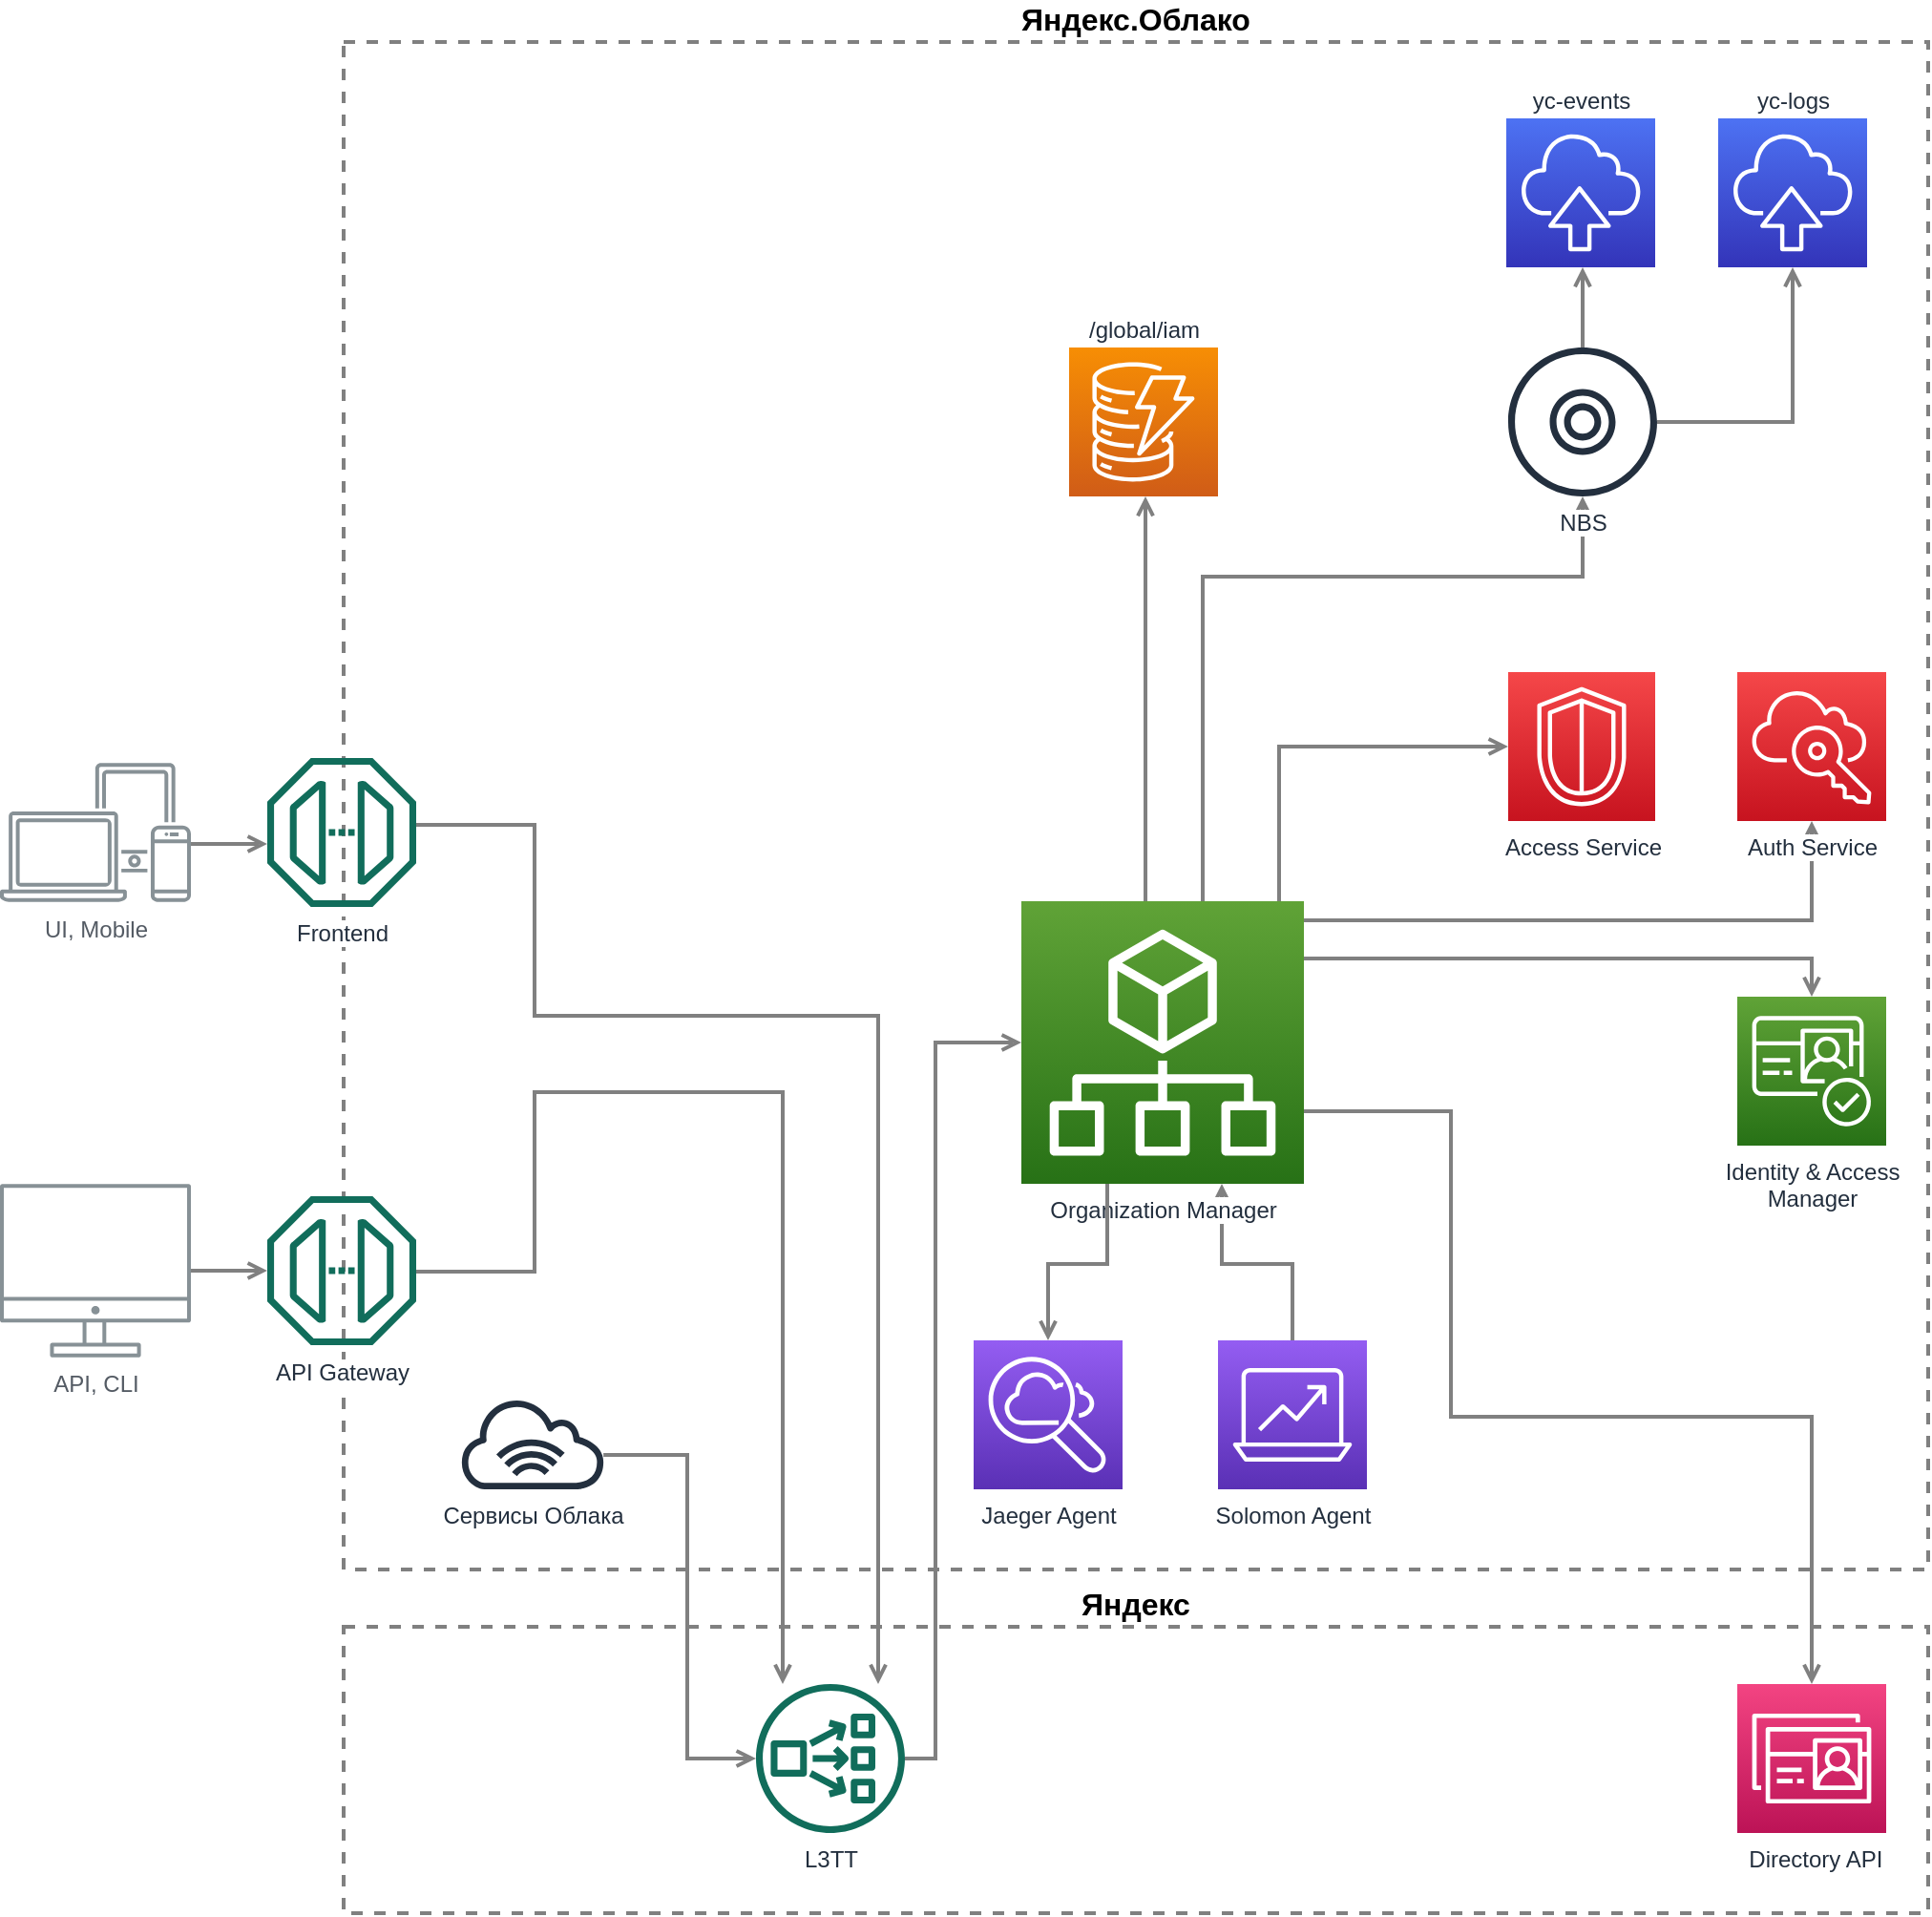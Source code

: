 <mxfile version="12.7.0" type="device"><diagram id="Ht1M8jgEwFfnCIfOTk4-" name="Page-1"><mxGraphModel dx="3105" dy="1944" grid="1" gridSize="10" guides="1" tooltips="1" connect="1" arrows="1" fold="1" page="1" pageScale="1" pageWidth="1169" pageHeight="827" math="0" shadow="0"><root><mxCell id="0"/><mxCell id="1" parent="0"/><mxCell id="xaTdrECoSGB3_0b03LoP-50" value="&lt;div style=&quot;font-size: 16px;&quot;&gt;Яндекс.Облако&lt;/div&gt;" style="rounded=0;whiteSpace=wrap;html=1;strokeColor=#808080;strokeWidth=2;fillColor=none;gradientColor=#F34482;dashed=1;labelPosition=center;verticalLabelPosition=top;align=center;verticalAlign=bottom;fontSize=16;fontStyle=1" parent="1" vertex="1"><mxGeometry x="150" y="-340" width="830" height="800" as="geometry"/></mxCell><mxCell id="DNAT5pS3erkHpioKnc6O-38" value="&lt;div style=&quot;font-size: 16px&quot;&gt;Яндекс&lt;/div&gt;" style="rounded=0;whiteSpace=wrap;html=1;strokeColor=#808080;strokeWidth=2;fillColor=none;gradientColor=#F34482;dashed=1;labelPosition=center;verticalLabelPosition=top;align=center;verticalAlign=bottom;fontSize=16;fontStyle=1" parent="1" vertex="1"><mxGeometry x="150" y="490" width="830" height="150" as="geometry"/></mxCell><mxCell id="DNAT5pS3erkHpioKnc6O-11" value="" style="edgeStyle=orthogonalEdgeStyle;html=1;endArrow=none;elbow=vertical;startArrow=open;startFill=0;strokeColor=#808080;rounded=0;strokeWidth=2;endFill=0;" parent="1" source="DNAT5pS3erkHpioKnc6O-27" target="DNAT5pS3erkHpioKnc6O-10" edge="1"><mxGeometry width="100" relative="1" as="geometry"><mxPoint x="610" y="389" as="sourcePoint"/><mxPoint x="503" y="240" as="targetPoint"/><Array as="points"><mxPoint x="330" y="559"/><mxPoint x="330" y="400"/></Array></mxGeometry></mxCell><mxCell id="UEzPUAAOIrF-is8g5C7q-109" value="API, CLI" style="outlineConnect=0;gradientColor=none;fontColor=#545B64;strokeColor=none;fillColor=#879196;dashed=0;verticalLabelPosition=bottom;verticalAlign=top;align=center;html=1;fontSize=12;fontStyle=0;aspect=fixed;shape=mxgraph.aws4.illustration_desktop;pointerEvents=1;labelBackgroundColor=#ffffff;" parent="1" vertex="1"><mxGeometry x="-30" y="258" width="100" height="91" as="geometry"/></mxCell><mxCell id="xaTdrECoSGB3_0b03LoP-2" value="UI, Mobile" style="outlineConnect=0;gradientColor=none;fontColor=#545B64;strokeColor=none;fillColor=#879196;dashed=0;verticalLabelPosition=bottom;verticalAlign=top;align=center;html=1;fontSize=12;fontStyle=0;aspect=fixed;shape=mxgraph.aws4.illustration_devices;pointerEvents=1" parent="1" vertex="1"><mxGeometry x="-30" y="37.5" width="100" height="73" as="geometry"/></mxCell><mxCell id="xaTdrECoSGB3_0b03LoP-3" value="/global/iam" style="outlineConnect=0;fontColor=#232F3E;gradientColor=#F78E04;gradientDirection=north;fillColor=#D05C17;strokeColor=#ffffff;dashed=0;verticalLabelPosition=top;verticalAlign=bottom;align=center;html=1;fontSize=12;fontStyle=0;aspect=fixed;shape=mxgraph.aws4.resourceIcon;resIcon=mxgraph.aws4.dynamodb;labelPosition=center;" parent="1" vertex="1"><mxGeometry x="530" y="-180" width="78" height="78" as="geometry"/></mxCell><mxCell id="xaTdrECoSGB3_0b03LoP-9" value="Access Service" style="outlineConnect=0;fontColor=#232F3E;gradientColor=#F54749;gradientDirection=north;fillColor=#C7131F;strokeColor=#ffffff;dashed=0;verticalLabelPosition=bottom;verticalAlign=top;align=center;html=1;fontSize=12;fontStyle=0;aspect=fixed;shape=mxgraph.aws4.resourceIcon;resIcon=mxgraph.aws4.security_identity_and_compliance;" parent="1" vertex="1"><mxGeometry x="760" y="-10" width="77" height="78" as="geometry"/></mxCell><mxCell id="xaTdrECoSGB3_0b03LoP-35" value="" style="edgeStyle=orthogonalEdgeStyle;html=1;endArrow=none;elbow=vertical;startArrow=open;startFill=0;strokeColor=#808080;rounded=0;strokeWidth=2;endFill=0;" parent="1" source="xaTdrECoSGB3_0b03LoP-3" edge="1"><mxGeometry width="100" relative="1" as="geometry"><mxPoint x="650" y="20" as="sourcePoint"/><mxPoint x="570" y="110" as="targetPoint"/><Array as="points"><mxPoint x="570" y="20"/><mxPoint x="570" y="20"/></Array></mxGeometry></mxCell><mxCell id="xaTdrECoSGB3_0b03LoP-56" value="" style="edgeStyle=orthogonalEdgeStyle;html=1;endArrow=none;elbow=vertical;startArrow=open;startFill=0;strokeColor=#808080;rounded=0;strokeWidth=2;endFill=0;" parent="1" target="xaTdrECoSGB3_0b03LoP-2" edge="1"><mxGeometry width="100" relative="1" as="geometry"><mxPoint x="110" y="80" as="sourcePoint"/><mxPoint x="-130" y="103" as="targetPoint"/><Array as="points"><mxPoint x="80" y="80"/><mxPoint x="80" y="80"/></Array></mxGeometry></mxCell><mxCell id="xaTdrECoSGB3_0b03LoP-57" value="" style="edgeStyle=orthogonalEdgeStyle;html=1;endArrow=none;elbow=vertical;startArrow=open;startFill=0;strokeColor=#808080;rounded=0;strokeWidth=2;endFill=0;" parent="1" source="DNAT5pS3erkHpioKnc6O-23" target="UEzPUAAOIrF-is8g5C7q-109" edge="1"><mxGeometry width="100" relative="1" as="geometry"><mxPoint x="110" y="303.5" as="sourcePoint"/><mxPoint x="41" y="472" as="targetPoint"/><Array as="points"/></mxGeometry></mxCell><mxCell id="xaTdrECoSGB3_0b03LoP-59" value="" style="edgeStyle=orthogonalEdgeStyle;html=1;endArrow=none;elbow=vertical;startArrow=open;startFill=0;strokeColor=#808080;rounded=0;strokeWidth=2;endFill=0;" parent="1" source="DNAT5pS3erkHpioKnc6O-27" edge="1"><mxGeometry width="100" relative="1" as="geometry"><mxPoint x="380" y="162" as="sourcePoint"/><mxPoint x="188" y="70" as="targetPoint"/><Array as="points"><mxPoint x="430" y="170"/><mxPoint x="250" y="170"/><mxPoint x="250" y="70"/></Array></mxGeometry></mxCell><mxCell id="xaTdrECoSGB3_0b03LoP-64" value="" style="edgeStyle=orthogonalEdgeStyle;html=1;endArrow=none;elbow=vertical;startArrow=open;startFill=0;strokeColor=#808080;rounded=0;strokeWidth=2;endFill=0;" parent="1" source="DNAT5pS3erkHpioKnc6O-27" edge="1"><mxGeometry width="100" relative="1" as="geometry"><mxPoint x="390" y="290" as="sourcePoint"/><mxPoint x="188" y="304" as="targetPoint"/><Array as="points"><mxPoint x="380" y="210"/><mxPoint x="250" y="210"/><mxPoint x="250" y="304"/></Array></mxGeometry></mxCell><mxCell id="DNAT5pS3erkHpioKnc6O-8" value="" style="edgeStyle=orthogonalEdgeStyle;html=1;endArrow=none;elbow=vertical;startArrow=open;startFill=0;strokeColor=#808080;rounded=0;strokeWidth=2;endFill=0;" parent="1" source="xaTdrECoSGB3_0b03LoP-9" edge="1"><mxGeometry width="100" relative="1" as="geometry"><mxPoint x="979" y="160" as="sourcePoint"/><mxPoint x="640" y="110" as="targetPoint"/><Array as="points"><mxPoint x="640" y="29"/></Array></mxGeometry></mxCell><mxCell id="DNAT5pS3erkHpioKnc6O-10" value="Сервисы Облака" style="outlineConnect=0;fontColor=#232F3E;gradientColor=none;fillColor=#232F3E;strokeColor=none;dashed=0;verticalLabelPosition=bottom;verticalAlign=top;align=center;html=1;fontSize=12;fontStyle=0;aspect=fixed;pointerEvents=1;shape=mxgraph.aws4.internet_alt1;" parent="1" vertex="1"><mxGeometry x="210" y="370" width="78" height="48" as="geometry"/></mxCell><mxCell id="DNAT5pS3erkHpioKnc6O-22" value="Frontend" style="outlineConnect=0;fontColor=#232F3E;gradientColor=none;fillColor=#116D5B;strokeColor=none;dashed=0;verticalLabelPosition=bottom;verticalAlign=top;align=center;html=1;fontSize=12;fontStyle=0;aspect=fixed;pointerEvents=1;shape=mxgraph.aws4.endpoint;labelBackgroundColor=#ffffff;" parent="1" vertex="1"><mxGeometry x="110" y="35" width="78" height="78" as="geometry"/></mxCell><mxCell id="DNAT5pS3erkHpioKnc6O-23" value="API Gateway" style="outlineConnect=0;fontColor=#232F3E;gradientColor=none;fillColor=#116D5B;strokeColor=none;dashed=0;verticalLabelPosition=bottom;verticalAlign=top;align=center;html=1;fontSize=12;fontStyle=0;aspect=fixed;pointerEvents=1;shape=mxgraph.aws4.endpoint;labelBackgroundColor=#ffffff;" parent="1" vertex="1"><mxGeometry x="110" y="264.5" width="78" height="78" as="geometry"/></mxCell><mxCell id="DNAT5pS3erkHpioKnc6O-27" value="L3TT" style="outlineConnect=0;fontColor=#232F3E;gradientColor=none;fillColor=#116D5B;strokeColor=none;dashed=0;verticalLabelPosition=bottom;verticalAlign=top;align=center;html=1;fontSize=12;fontStyle=0;aspect=fixed;pointerEvents=1;shape=mxgraph.aws4.network_load_balancer;labelBackgroundColor=#ffffff;" parent="1" vertex="1"><mxGeometry x="366" y="520" width="78" height="78" as="geometry"/></mxCell><mxCell id="DNAT5pS3erkHpioKnc6O-29" value="" style="edgeStyle=orthogonalEdgeStyle;html=1;endArrow=none;elbow=vertical;startArrow=open;startFill=0;strokeColor=#808080;rounded=0;strokeWidth=2;endFill=0;" parent="1" target="DNAT5pS3erkHpioKnc6O-27" edge="1"><mxGeometry width="100" relative="1" as="geometry"><mxPoint x="505" y="184" as="sourcePoint"/><mxPoint x="30" y="90" as="targetPoint"/><Array as="points"><mxPoint x="460" y="184"/><mxPoint x="460" y="559"/></Array></mxGeometry></mxCell><mxCell id="DNAT5pS3erkHpioKnc6O-48" value="" style="edgeStyle=orthogonalEdgeStyle;html=1;endArrow=open;elbow=vertical;startArrow=none;startFill=0;strokeColor=#808080;rounded=0;strokeWidth=2;endFill=0;" parent="1" source="DNAT5pS3erkHpioKnc6O-49" edge="1"><mxGeometry width="100" relative="1" as="geometry"><mxPoint x="510" y="350" as="sourcePoint"/><mxPoint x="610" y="258" as="targetPoint"/><Array as="points"><mxPoint x="647" y="300"/><mxPoint x="610" y="300"/></Array></mxGeometry></mxCell><mxCell id="DNAT5pS3erkHpioKnc6O-49" value="Solomon Agent" style="outlineConnect=0;fontColor=#232F3E;gradientColor=#945DF2;gradientDirection=north;fillColor=#5A30B5;strokeColor=#ffffff;dashed=0;verticalLabelPosition=bottom;verticalAlign=top;align=center;html=1;fontSize=12;fontStyle=0;aspect=fixed;shape=mxgraph.aws4.resourceIcon;resIcon=mxgraph.aws4.analytics;labelBackgroundColor=#ffffff;" parent="1" vertex="1"><mxGeometry x="608" y="340" width="78" height="78" as="geometry"/></mxCell><mxCell id="DNAT5pS3erkHpioKnc6O-47" value="Organization Manager" style="outlineConnect=0;fontColor=#232F3E;gradientColor=#60A337;gradientDirection=north;fillColor=#277116;strokeColor=#ffffff;dashed=0;verticalLabelPosition=bottom;verticalAlign=top;align=center;html=1;fontSize=12;fontStyle=0;aspect=fixed;shape=mxgraph.aws4.resourceIcon;resIcon=mxgraph.aws4.organizations;labelBackgroundColor=#ffffff;" parent="1" vertex="1"><mxGeometry x="505" y="110" width="148" height="148" as="geometry"/></mxCell><mxCell id="DNAT5pS3erkHpioKnc6O-50" value="&lt;div&gt;Identity &amp;amp; Access&lt;/div&gt;&lt;div&gt;Manager&lt;/div&gt;" style="outlineConnect=0;fontColor=#232F3E;gradientColor=#60A337;gradientDirection=north;fillColor=#277116;strokeColor=#ffffff;dashed=0;verticalLabelPosition=bottom;verticalAlign=top;align=center;html=1;fontSize=12;fontStyle=0;aspect=fixed;shape=mxgraph.aws4.resourceIcon;resIcon=mxgraph.aws4.cognito;" parent="1" vertex="1"><mxGeometry x="880" y="160" width="78" height="78" as="geometry"/></mxCell><mxCell id="DNAT5pS3erkHpioKnc6O-51" value="" style="edgeStyle=orthogonalEdgeStyle;html=1;endArrow=none;elbow=vertical;startArrow=open;startFill=0;strokeColor=#808080;rounded=0;strokeWidth=2;endFill=0;" parent="1" source="DNAT5pS3erkHpioKnc6O-50" target="DNAT5pS3erkHpioKnc6O-47" edge="1"><mxGeometry width="100" relative="1" as="geometry"><mxPoint x="770" y="209" as="sourcePoint"/><mxPoint x="663" y="209" as="targetPoint"/><Array as="points"><mxPoint x="919" y="140"/></Array></mxGeometry></mxCell><mxCell id="DNAT5pS3erkHpioKnc6O-53" value="&amp;nbsp;Directory API" style="outlineConnect=0;fontColor=#232F3E;gradientColor=#F34482;gradientDirection=north;fillColor=#BC1356;strokeColor=#ffffff;dashed=0;verticalLabelPosition=bottom;verticalAlign=top;align=center;html=1;fontSize=12;fontStyle=0;aspect=fixed;shape=mxgraph.aws4.resourceIcon;resIcon=mxgraph.aws4.directory_service;labelBackgroundColor=#ffffff;" parent="1" vertex="1"><mxGeometry x="880" y="520" width="78" height="78" as="geometry"/></mxCell><mxCell id="DNAT5pS3erkHpioKnc6O-54" value="" style="edgeStyle=orthogonalEdgeStyle;html=1;endArrow=none;elbow=vertical;startArrow=open;startFill=0;strokeColor=#808080;rounded=0;strokeWidth=2;endFill=0;" parent="1" source="DNAT5pS3erkHpioKnc6O-53" edge="1"><mxGeometry width="100" relative="1" as="geometry"><mxPoint x="919" y="550" as="sourcePoint"/><mxPoint x="653" y="220" as="targetPoint"/><Array as="points"><mxPoint x="919" y="380"/><mxPoint x="730" y="380"/><mxPoint x="730" y="220"/></Array></mxGeometry></mxCell><mxCell id="DNAT5pS3erkHpioKnc6O-56" value="" style="edgeStyle=orthogonalEdgeStyle;html=1;endArrow=none;elbow=vertical;startArrow=open;startFill=0;strokeColor=#808080;rounded=0;strokeWidth=2;endFill=0;" parent="1" source="DNAT5pS3erkHpioKnc6O-55" target="DNAT5pS3erkHpioKnc6O-47" edge="1"><mxGeometry width="100" relative="1" as="geometry"><mxPoint x="770" y="39" as="sourcePoint"/><mxPoint x="650" y="120" as="targetPoint"/><Array as="points"><mxPoint x="919" y="120"/></Array></mxGeometry></mxCell><mxCell id="DNAT5pS3erkHpioKnc6O-55" value="Auth Service" style="outlineConnect=0;fontColor=#232F3E;gradientColor=#F54749;gradientDirection=north;fillColor=#C7131F;strokeColor=#ffffff;dashed=0;verticalLabelPosition=bottom;verticalAlign=top;align=center;html=1;fontSize=12;fontStyle=0;aspect=fixed;shape=mxgraph.aws4.resourceIcon;resIcon=mxgraph.aws4.single_sign_on;labelBackgroundColor=#ffffff;" parent="1" vertex="1"><mxGeometry x="880" y="-10" width="78" height="78" as="geometry"/></mxCell><mxCell id="DNAT5pS3erkHpioKnc6O-59" value="yc-logs" style="outlineConnect=0;fontColor=#232F3E;gradientColor=#4D72F3;gradientDirection=north;fillColor=#3334B9;strokeColor=#ffffff;dashed=0;verticalLabelPosition=top;verticalAlign=bottom;align=center;html=1;fontSize=12;fontStyle=0;aspect=fixed;shape=mxgraph.aws4.resourceIcon;resIcon=mxgraph.aws4.migration_and_transfer;labelPosition=center;" parent="1" vertex="1"><mxGeometry x="870" y="-300" width="78" height="78" as="geometry"/></mxCell><mxCell id="DNAT5pS3erkHpioKnc6O-60" value="" style="edgeStyle=orthogonalEdgeStyle;html=1;endArrow=none;elbow=vertical;startArrow=open;startFill=0;strokeColor=#808080;rounded=0;strokeWidth=2;endFill=0;" parent="1" edge="1"><mxGeometry width="100" relative="1" as="geometry"><mxPoint x="799" y="-102" as="sourcePoint"/><mxPoint x="600" y="110" as="targetPoint"/><Array as="points"><mxPoint x="799" y="-60"/><mxPoint x="600" y="-60"/></Array></mxGeometry></mxCell><mxCell id="DNAT5pS3erkHpioKnc6O-62" value="" style="edgeStyle=orthogonalEdgeStyle;html=1;endArrow=none;elbow=vertical;startArrow=open;startFill=0;strokeColor=#808080;rounded=0;strokeWidth=2;endFill=0;" parent="1" target="DNAT5pS3erkHpioKnc6O-57" edge="1"><mxGeometry width="100" relative="1" as="geometry"><mxPoint x="909" y="-222" as="sourcePoint"/><mxPoint x="820" y="-180" as="targetPoint"/><Array as="points"><mxPoint x="909" y="-141"/></Array></mxGeometry></mxCell><mxCell id="DNAT5pS3erkHpioKnc6O-57" value="NBS" style="outlineConnect=0;fontColor=#232F3E;gradientColor=none;fillColor=#232F3E;strokeColor=none;dashed=0;verticalLabelPosition=bottom;verticalAlign=top;align=center;html=1;fontSize=12;fontStyle=0;aspect=fixed;pointerEvents=1;shape=mxgraph.aws4.disk;labelBackgroundColor=#ffffff;" parent="1" vertex="1"><mxGeometry x="760" y="-180" width="78" height="78" as="geometry"/></mxCell><mxCell id="JZiHYUlE3Ghv0au9SrJ8-1" value="yc-events" style="outlineConnect=0;fontColor=#232F3E;gradientColor=#4D72F3;gradientDirection=north;fillColor=#3334B9;strokeColor=#ffffff;dashed=0;verticalLabelPosition=top;verticalAlign=bottom;align=center;html=1;fontSize=12;fontStyle=0;aspect=fixed;shape=mxgraph.aws4.resourceIcon;resIcon=mxgraph.aws4.migration_and_transfer;labelPosition=center;" vertex="1" parent="1"><mxGeometry x="759" y="-300" width="78" height="78" as="geometry"/></mxCell><mxCell id="JZiHYUlE3Ghv0au9SrJ8-3" value="" style="edgeStyle=orthogonalEdgeStyle;html=1;endArrow=none;elbow=vertical;startArrow=open;startFill=0;strokeColor=#808080;rounded=0;strokeWidth=2;endFill=0;" edge="1" parent="1" source="JZiHYUlE3Ghv0au9SrJ8-1" target="DNAT5pS3erkHpioKnc6O-57"><mxGeometry width="100" relative="1" as="geometry"><mxPoint x="919" y="-212" as="sourcePoint"/><mxPoint x="848" y="-130.966" as="targetPoint"/><Array as="points"><mxPoint x="799" y="-200"/><mxPoint x="799" y="-200"/></Array></mxGeometry></mxCell><mxCell id="JZiHYUlE3Ghv0au9SrJ8-4" value="Jaeger Agent" style="outlineConnect=0;fontColor=#232F3E;gradientColor=#945DF2;gradientDirection=north;fillColor=#5A30B5;strokeColor=#ffffff;dashed=0;verticalLabelPosition=bottom;verticalAlign=top;align=center;html=1;fontSize=12;fontStyle=0;aspect=fixed;shape=mxgraph.aws4.resourceIcon;resIcon=mxgraph.aws4.cloudsearch;labelBackgroundColor=#ffffff;" vertex="1" parent="1"><mxGeometry x="480" y="340" width="78" height="78" as="geometry"/></mxCell><mxCell id="JZiHYUlE3Ghv0au9SrJ8-5" value="" style="edgeStyle=orthogonalEdgeStyle;html=1;endArrow=none;elbow=vertical;startArrow=open;startFill=0;strokeColor=#808080;rounded=0;strokeWidth=2;endFill=0;" edge="1" parent="1"><mxGeometry width="100" relative="1" as="geometry"><mxPoint x="519" y="340" as="sourcePoint"/><mxPoint x="550" y="258" as="targetPoint"/><Array as="points"><mxPoint x="519" y="300"/><mxPoint x="550" y="300"/></Array></mxGeometry></mxCell></root></mxGraphModel></diagram></mxfile>